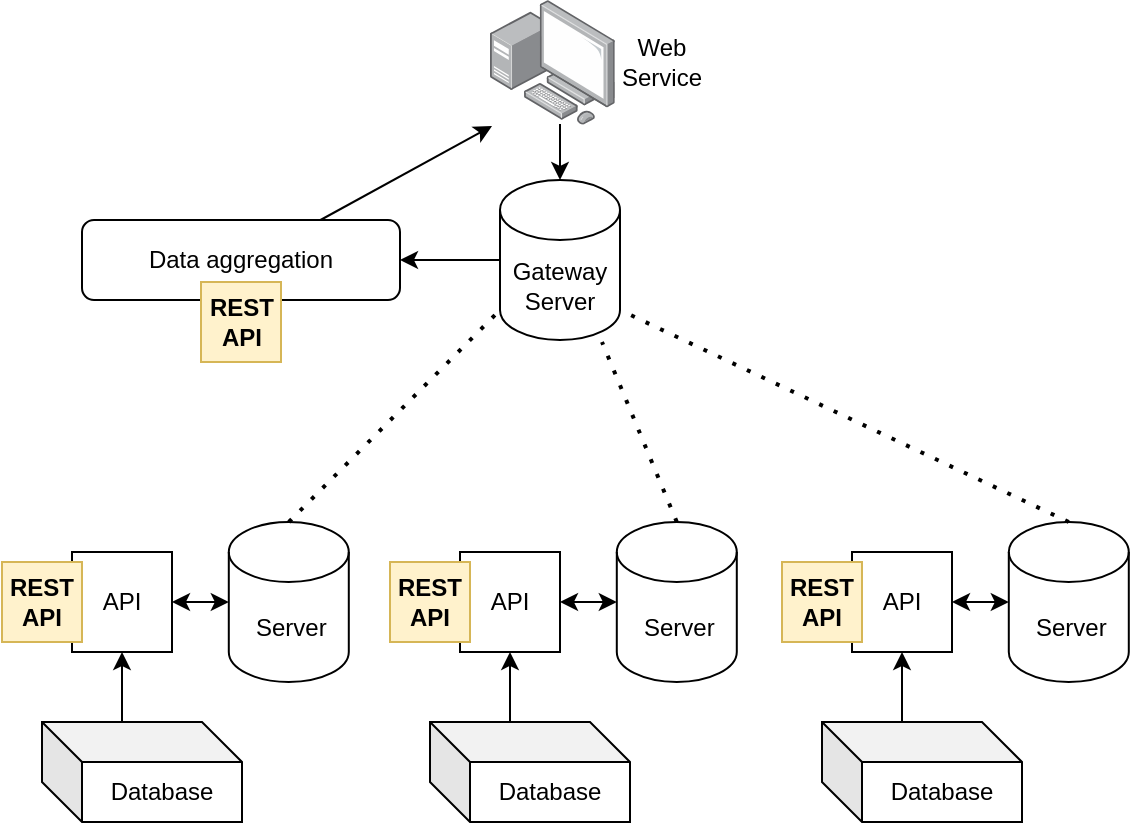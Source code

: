 <mxfile version="21.1.7" type="github">
  <diagram name="Página-1" id="CtlrdSI2o06RTQfn9YSl">
    <mxGraphModel dx="954" dy="559" grid="1" gridSize="10" guides="1" tooltips="1" connect="1" arrows="1" fold="1" page="1" pageScale="1" pageWidth="827" pageHeight="1169" math="0" shadow="0">
      <root>
        <mxCell id="0" />
        <mxCell id="1" parent="0" />
        <mxCell id="yk47R2D5oQETQdjR1O5m-3" value="" style="image;points=[];aspect=fixed;html=1;align=center;shadow=0;dashed=0;image=img/lib/allied_telesis/computer_and_terminals/Personal_Computer_with_Server.svg;" vertex="1" parent="1">
          <mxGeometry x="384" y="19" width="62.4" height="62.4" as="geometry" />
        </mxCell>
        <mxCell id="yk47R2D5oQETQdjR1O5m-4" value="Gateway Server" style="shape=cylinder3;whiteSpace=wrap;html=1;boundedLbl=1;backgroundOutline=1;size=15;" vertex="1" parent="1">
          <mxGeometry x="389" y="109" width="60" height="80" as="geometry" />
        </mxCell>
        <mxCell id="yk47R2D5oQETQdjR1O5m-29" value="" style="group" vertex="1" connectable="0" parent="1">
          <mxGeometry x="550" y="280" width="153.4" height="150" as="geometry" />
        </mxCell>
        <mxCell id="yk47R2D5oQETQdjR1O5m-8" value="&amp;nbsp;Server" style="shape=cylinder3;whiteSpace=wrap;html=1;boundedLbl=1;backgroundOutline=1;size=15;" vertex="1" parent="yk47R2D5oQETQdjR1O5m-29">
          <mxGeometry x="93.4" width="60" height="80" as="geometry" />
        </mxCell>
        <mxCell id="yk47R2D5oQETQdjR1O5m-14" value="API" style="whiteSpace=wrap;html=1;aspect=fixed;" vertex="1" parent="yk47R2D5oQETQdjR1O5m-29">
          <mxGeometry x="15" y="15" width="50" height="50" as="geometry" />
        </mxCell>
        <mxCell id="yk47R2D5oQETQdjR1O5m-17" value="Database" style="shape=cube;whiteSpace=wrap;html=1;boundedLbl=1;backgroundOutline=1;darkOpacity=0.05;darkOpacity2=0.1;" vertex="1" parent="yk47R2D5oQETQdjR1O5m-29">
          <mxGeometry y="100" width="100" height="50" as="geometry" />
        </mxCell>
        <mxCell id="yk47R2D5oQETQdjR1O5m-24" value="" style="endArrow=classic;html=1;rounded=0;exitX=0;exitY=0;exitDx=40;exitDy=0;exitPerimeter=0;entryX=0.5;entryY=1;entryDx=0;entryDy=0;" edge="1" parent="yk47R2D5oQETQdjR1O5m-29" source="yk47R2D5oQETQdjR1O5m-17" target="yk47R2D5oQETQdjR1O5m-14">
          <mxGeometry width="50" height="50" relative="1" as="geometry">
            <mxPoint x="-69" y="20" as="sourcePoint" />
            <mxPoint x="-19" y="-30" as="targetPoint" />
          </mxGeometry>
        </mxCell>
        <mxCell id="yk47R2D5oQETQdjR1O5m-28" value="" style="endArrow=classic;startArrow=classic;html=1;rounded=0;exitX=1;exitY=0.5;exitDx=0;exitDy=0;entryX=0;entryY=0.5;entryDx=0;entryDy=0;entryPerimeter=0;" edge="1" parent="yk47R2D5oQETQdjR1O5m-29" source="yk47R2D5oQETQdjR1O5m-14" target="yk47R2D5oQETQdjR1O5m-8">
          <mxGeometry width="50" height="50" relative="1" as="geometry">
            <mxPoint x="-69" y="30" as="sourcePoint" />
            <mxPoint x="-19" y="-20" as="targetPoint" />
          </mxGeometry>
        </mxCell>
        <mxCell id="yk47R2D5oQETQdjR1O5m-60" value="&lt;b&gt;REST API&lt;/b&gt;" style="whiteSpace=wrap;html=1;aspect=fixed;fillColor=#fff2cc;strokeColor=#d6b656;" vertex="1" parent="yk47R2D5oQETQdjR1O5m-29">
          <mxGeometry x="-20" y="20" width="40" height="40" as="geometry" />
        </mxCell>
        <mxCell id="yk47R2D5oQETQdjR1O5m-30" value="" style="group" vertex="1" connectable="0" parent="1">
          <mxGeometry x="354" y="280" width="153.4" height="150" as="geometry" />
        </mxCell>
        <mxCell id="yk47R2D5oQETQdjR1O5m-31" value="&amp;nbsp;Server" style="shape=cylinder3;whiteSpace=wrap;html=1;boundedLbl=1;backgroundOutline=1;size=15;" vertex="1" parent="yk47R2D5oQETQdjR1O5m-30">
          <mxGeometry x="93.4" width="60" height="80" as="geometry" />
        </mxCell>
        <mxCell id="yk47R2D5oQETQdjR1O5m-32" value="API" style="whiteSpace=wrap;html=1;aspect=fixed;" vertex="1" parent="yk47R2D5oQETQdjR1O5m-30">
          <mxGeometry x="15" y="15" width="50" height="50" as="geometry" />
        </mxCell>
        <mxCell id="yk47R2D5oQETQdjR1O5m-33" value="Database" style="shape=cube;whiteSpace=wrap;html=1;boundedLbl=1;backgroundOutline=1;darkOpacity=0.05;darkOpacity2=0.1;" vertex="1" parent="yk47R2D5oQETQdjR1O5m-30">
          <mxGeometry y="100" width="100" height="50" as="geometry" />
        </mxCell>
        <mxCell id="yk47R2D5oQETQdjR1O5m-34" value="" style="endArrow=classic;html=1;rounded=0;exitX=0;exitY=0;exitDx=40;exitDy=0;exitPerimeter=0;entryX=0.5;entryY=1;entryDx=0;entryDy=0;" edge="1" parent="yk47R2D5oQETQdjR1O5m-30" source="yk47R2D5oQETQdjR1O5m-33" target="yk47R2D5oQETQdjR1O5m-32">
          <mxGeometry width="50" height="50" relative="1" as="geometry">
            <mxPoint x="-69" y="20" as="sourcePoint" />
            <mxPoint x="-19" y="-30" as="targetPoint" />
          </mxGeometry>
        </mxCell>
        <mxCell id="yk47R2D5oQETQdjR1O5m-35" value="" style="endArrow=classic;startArrow=classic;html=1;rounded=0;exitX=1;exitY=0.5;exitDx=0;exitDy=0;entryX=0;entryY=0.5;entryDx=0;entryDy=0;entryPerimeter=0;" edge="1" parent="yk47R2D5oQETQdjR1O5m-30" source="yk47R2D5oQETQdjR1O5m-32" target="yk47R2D5oQETQdjR1O5m-31">
          <mxGeometry width="50" height="50" relative="1" as="geometry">
            <mxPoint x="-69" y="30" as="sourcePoint" />
            <mxPoint x="-19" y="-20" as="targetPoint" />
          </mxGeometry>
        </mxCell>
        <mxCell id="yk47R2D5oQETQdjR1O5m-59" value="&lt;b&gt;REST API&lt;/b&gt;" style="whiteSpace=wrap;html=1;aspect=fixed;fillColor=#fff2cc;strokeColor=#d6b656;" vertex="1" parent="yk47R2D5oQETQdjR1O5m-30">
          <mxGeometry x="-20" y="20" width="40" height="40" as="geometry" />
        </mxCell>
        <mxCell id="yk47R2D5oQETQdjR1O5m-37" value="" style="group" vertex="1" connectable="0" parent="1">
          <mxGeometry x="160" y="280" width="153.4" height="150" as="geometry" />
        </mxCell>
        <mxCell id="yk47R2D5oQETQdjR1O5m-38" value="&amp;nbsp;Server" style="shape=cylinder3;whiteSpace=wrap;html=1;boundedLbl=1;backgroundOutline=1;size=15;" vertex="1" parent="yk47R2D5oQETQdjR1O5m-37">
          <mxGeometry x="93.4" width="60" height="80" as="geometry" />
        </mxCell>
        <mxCell id="yk47R2D5oQETQdjR1O5m-39" value="API" style="whiteSpace=wrap;html=1;aspect=fixed;" vertex="1" parent="yk47R2D5oQETQdjR1O5m-37">
          <mxGeometry x="15" y="15" width="50" height="50" as="geometry" />
        </mxCell>
        <mxCell id="yk47R2D5oQETQdjR1O5m-40" value="Database" style="shape=cube;whiteSpace=wrap;html=1;boundedLbl=1;backgroundOutline=1;darkOpacity=0.05;darkOpacity2=0.1;" vertex="1" parent="yk47R2D5oQETQdjR1O5m-37">
          <mxGeometry y="100" width="100" height="50" as="geometry" />
        </mxCell>
        <mxCell id="yk47R2D5oQETQdjR1O5m-41" value="" style="endArrow=classic;html=1;rounded=0;exitX=0;exitY=0;exitDx=40;exitDy=0;exitPerimeter=0;entryX=0.5;entryY=1;entryDx=0;entryDy=0;" edge="1" parent="yk47R2D5oQETQdjR1O5m-37" source="yk47R2D5oQETQdjR1O5m-40" target="yk47R2D5oQETQdjR1O5m-39">
          <mxGeometry width="50" height="50" relative="1" as="geometry">
            <mxPoint x="-69" y="20" as="sourcePoint" />
            <mxPoint x="-19" y="-30" as="targetPoint" />
          </mxGeometry>
        </mxCell>
        <mxCell id="yk47R2D5oQETQdjR1O5m-42" value="" style="endArrow=classic;startArrow=classic;html=1;rounded=0;exitX=1;exitY=0.5;exitDx=0;exitDy=0;entryX=0;entryY=0.5;entryDx=0;entryDy=0;entryPerimeter=0;" edge="1" parent="yk47R2D5oQETQdjR1O5m-37" source="yk47R2D5oQETQdjR1O5m-39" target="yk47R2D5oQETQdjR1O5m-38">
          <mxGeometry width="50" height="50" relative="1" as="geometry">
            <mxPoint x="-69" y="30" as="sourcePoint" />
            <mxPoint x="-19" y="-20" as="targetPoint" />
          </mxGeometry>
        </mxCell>
        <mxCell id="yk47R2D5oQETQdjR1O5m-58" value="&lt;b&gt;REST API&lt;/b&gt;" style="whiteSpace=wrap;html=1;aspect=fixed;fillColor=#fff2cc;strokeColor=#d6b656;" vertex="1" parent="yk47R2D5oQETQdjR1O5m-37">
          <mxGeometry x="-20" y="20" width="40" height="40" as="geometry" />
        </mxCell>
        <mxCell id="yk47R2D5oQETQdjR1O5m-43" value="Data aggregation" style="rounded=1;whiteSpace=wrap;html=1;" vertex="1" parent="1">
          <mxGeometry x="180" y="129" width="159" height="40" as="geometry" />
        </mxCell>
        <mxCell id="yk47R2D5oQETQdjR1O5m-50" value="" style="endArrow=none;dashed=1;html=1;dashPattern=1 3;strokeWidth=2;rounded=0;exitX=0.5;exitY=0;exitDx=0;exitDy=0;exitPerimeter=0;entryX=0;entryY=1;entryDx=0;entryDy=-15;entryPerimeter=0;" edge="1" parent="1" source="yk47R2D5oQETQdjR1O5m-38" target="yk47R2D5oQETQdjR1O5m-4">
          <mxGeometry width="50" height="50" relative="1" as="geometry">
            <mxPoint x="390" y="240" as="sourcePoint" />
            <mxPoint x="440" y="190" as="targetPoint" />
          </mxGeometry>
        </mxCell>
        <mxCell id="yk47R2D5oQETQdjR1O5m-51" value="" style="endArrow=none;dashed=1;html=1;dashPattern=1 3;strokeWidth=2;rounded=0;exitX=0.5;exitY=0;exitDx=0;exitDy=0;exitPerimeter=0;" edge="1" parent="1" source="yk47R2D5oQETQdjR1O5m-31">
          <mxGeometry width="50" height="50" relative="1" as="geometry">
            <mxPoint x="390" y="240" as="sourcePoint" />
            <mxPoint x="440" y="190" as="targetPoint" />
          </mxGeometry>
        </mxCell>
        <mxCell id="yk47R2D5oQETQdjR1O5m-52" value="" style="endArrow=none;dashed=1;html=1;dashPattern=1 3;strokeWidth=2;rounded=0;exitX=0.5;exitY=0;exitDx=0;exitDy=0;exitPerimeter=0;entryX=1;entryY=1;entryDx=0;entryDy=-15;entryPerimeter=0;" edge="1" parent="1" source="yk47R2D5oQETQdjR1O5m-8" target="yk47R2D5oQETQdjR1O5m-4">
          <mxGeometry width="50" height="50" relative="1" as="geometry">
            <mxPoint x="390" y="240" as="sourcePoint" />
            <mxPoint x="440" y="190" as="targetPoint" />
          </mxGeometry>
        </mxCell>
        <mxCell id="yk47R2D5oQETQdjR1O5m-53" value="" style="endArrow=classic;html=1;rounded=0;exitX=0.561;exitY=0.994;exitDx=0;exitDy=0;exitPerimeter=0;entryX=0.5;entryY=0;entryDx=0;entryDy=0;entryPerimeter=0;" edge="1" parent="1" source="yk47R2D5oQETQdjR1O5m-3" target="yk47R2D5oQETQdjR1O5m-4">
          <mxGeometry width="50" height="50" relative="1" as="geometry">
            <mxPoint x="390" y="240" as="sourcePoint" />
            <mxPoint x="440" y="190" as="targetPoint" />
          </mxGeometry>
        </mxCell>
        <mxCell id="yk47R2D5oQETQdjR1O5m-54" value="" style="endArrow=classic;html=1;rounded=0;entryX=1;entryY=0.5;entryDx=0;entryDy=0;exitX=0;exitY=0.5;exitDx=0;exitDy=0;exitPerimeter=0;" edge="1" parent="1" source="yk47R2D5oQETQdjR1O5m-4" target="yk47R2D5oQETQdjR1O5m-43">
          <mxGeometry width="50" height="50" relative="1" as="geometry">
            <mxPoint x="390" y="240" as="sourcePoint" />
            <mxPoint x="440" y="190" as="targetPoint" />
          </mxGeometry>
        </mxCell>
        <mxCell id="yk47R2D5oQETQdjR1O5m-55" value="" style="endArrow=classic;html=1;rounded=0;exitX=0.75;exitY=0;exitDx=0;exitDy=0;entryX=0.016;entryY=1.01;entryDx=0;entryDy=0;entryPerimeter=0;" edge="1" parent="1" source="yk47R2D5oQETQdjR1O5m-43" target="yk47R2D5oQETQdjR1O5m-3">
          <mxGeometry width="50" height="50" relative="1" as="geometry">
            <mxPoint x="390" y="240" as="sourcePoint" />
            <mxPoint x="440" y="190" as="targetPoint" />
          </mxGeometry>
        </mxCell>
        <mxCell id="yk47R2D5oQETQdjR1O5m-56" value="Web Service" style="text;html=1;strokeColor=none;fillColor=none;align=center;verticalAlign=middle;whiteSpace=wrap;rounded=0;" vertex="1" parent="1">
          <mxGeometry x="439.7" y="35.2" width="60" height="30" as="geometry" />
        </mxCell>
        <mxCell id="yk47R2D5oQETQdjR1O5m-57" value="&lt;b&gt;REST API&lt;/b&gt;" style="whiteSpace=wrap;html=1;aspect=fixed;fillColor=#fff2cc;strokeColor=#d6b656;" vertex="1" parent="1">
          <mxGeometry x="239.5" y="160" width="40" height="40" as="geometry" />
        </mxCell>
      </root>
    </mxGraphModel>
  </diagram>
</mxfile>

